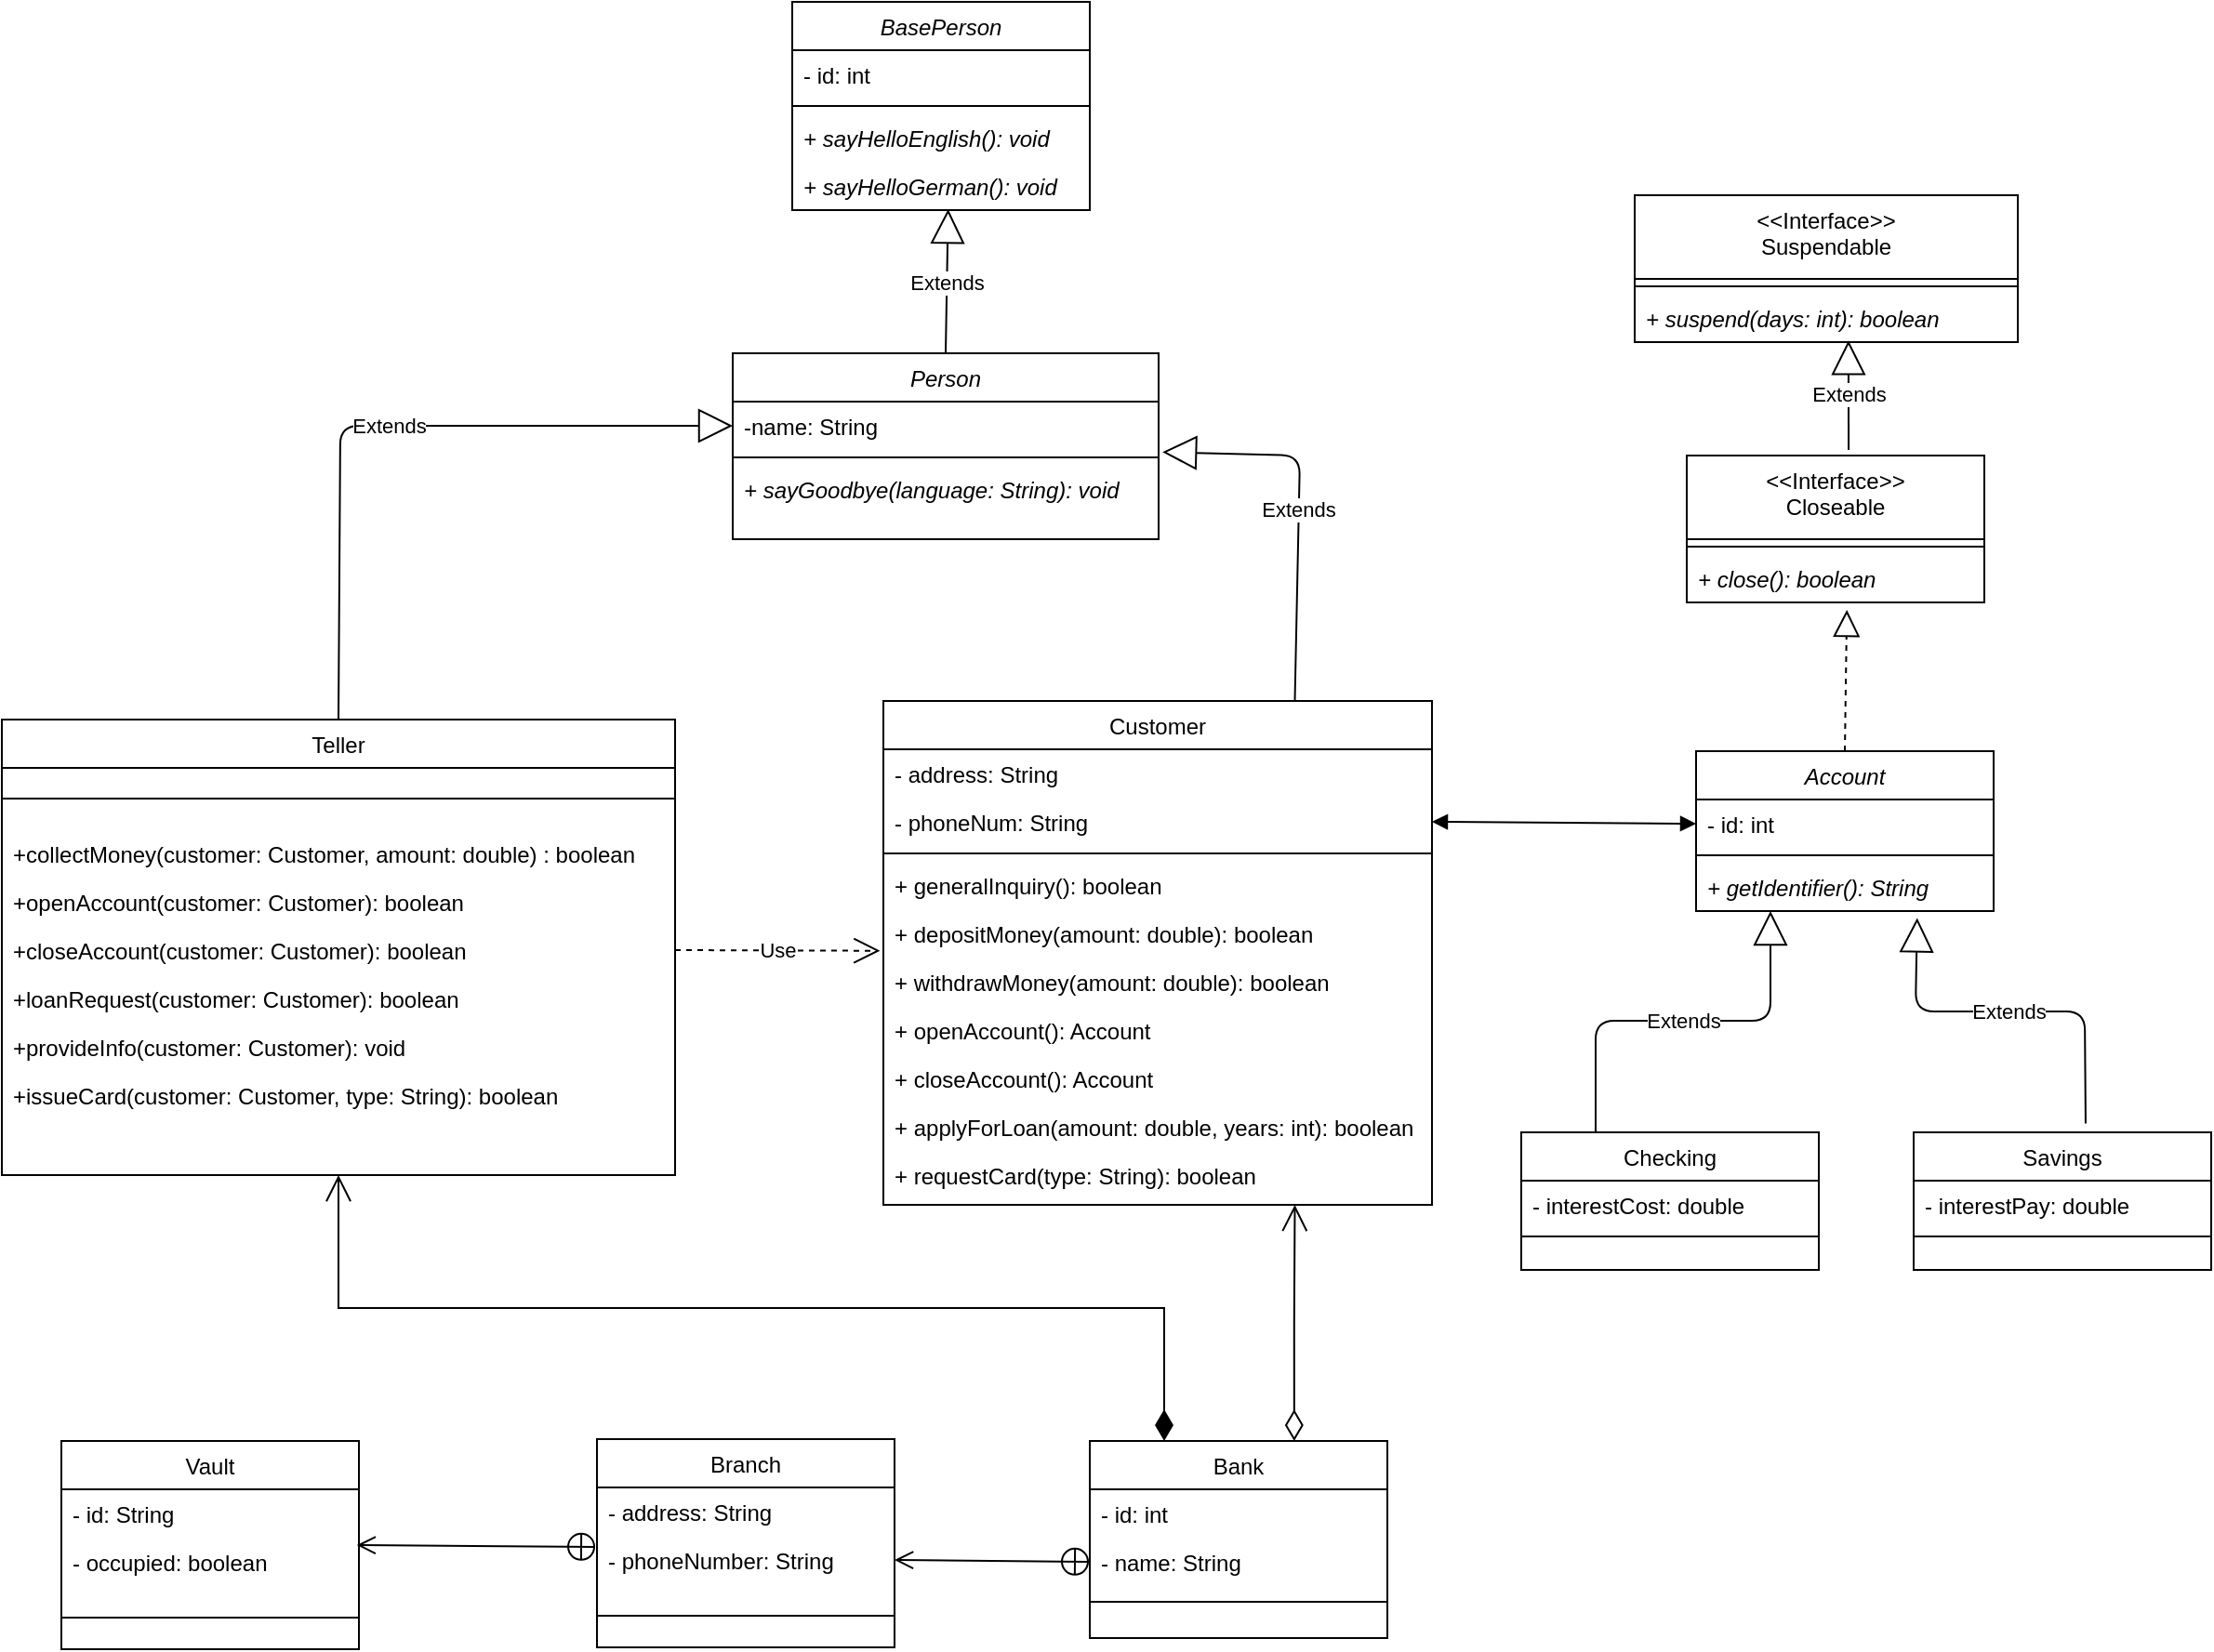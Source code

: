<mxfile version="20.7.4" type="device"><diagram id="C5RBs43oDa-KdzZeNtuy" name="Page-1"><mxGraphModel dx="2049" dy="1199" grid="0" gridSize="10" guides="1" tooltips="1" connect="1" arrows="1" fold="1" page="1" pageScale="1" pageWidth="827" pageHeight="1169" math="0" shadow="0"><root><mxCell id="WIyWlLk6GJQsqaUBKTNV-0"/><mxCell id="WIyWlLk6GJQsqaUBKTNV-1" parent="WIyWlLk6GJQsqaUBKTNV-0"/><mxCell id="zkfFHV4jXpPFQw0GAbJ--0" value="Teller" style="swimlane;fontStyle=0;align=center;verticalAlign=top;childLayout=stackLayout;horizontal=1;startSize=26;horizontalStack=0;resizeParent=1;resizeLast=0;collapsible=1;marginBottom=0;rounded=0;shadow=0;strokeWidth=1;" parent="WIyWlLk6GJQsqaUBKTNV-1" vertex="1"><mxGeometry x="76" y="511" width="362" height="245" as="geometry"><mxRectangle x="230" y="140" width="160" height="26" as="alternateBounds"/></mxGeometry></mxCell><mxCell id="zkfFHV4jXpPFQw0GAbJ--4" value="" style="line;html=1;strokeWidth=1;align=left;verticalAlign=middle;spacingTop=-1;spacingLeft=3;spacingRight=3;rotatable=0;labelPosition=right;points=[];portConstraint=eastwest;" parent="zkfFHV4jXpPFQw0GAbJ--0" vertex="1"><mxGeometry y="26" width="362" height="33" as="geometry"/></mxCell><mxCell id="zkfFHV4jXpPFQw0GAbJ--5" value="+collectMoney(customer: Customer, amount: double) : boolean" style="text;align=left;verticalAlign=top;spacingLeft=4;spacingRight=4;overflow=hidden;rotatable=0;points=[[0,0.5],[1,0.5]];portConstraint=eastwest;" parent="zkfFHV4jXpPFQw0GAbJ--0" vertex="1"><mxGeometry y="59" width="362" height="26" as="geometry"/></mxCell><mxCell id="2JxM8UlmAFkqMBroLjRq-3" value="+openAccount(customer: Customer): boolean" style="text;align=left;verticalAlign=top;spacingLeft=4;spacingRight=4;overflow=hidden;rotatable=0;points=[[0,0.5],[1,0.5]];portConstraint=eastwest;" parent="zkfFHV4jXpPFQw0GAbJ--0" vertex="1"><mxGeometry y="85" width="362" height="26" as="geometry"/></mxCell><mxCell id="2JxM8UlmAFkqMBroLjRq-4" value="+closeAccount(customer: Customer): boolean" style="text;align=left;verticalAlign=top;spacingLeft=4;spacingRight=4;overflow=hidden;rotatable=0;points=[[0,0.5],[1,0.5]];portConstraint=eastwest;" parent="zkfFHV4jXpPFQw0GAbJ--0" vertex="1"><mxGeometry y="111" width="362" height="26" as="geometry"/></mxCell><mxCell id="2JxM8UlmAFkqMBroLjRq-5" value="+loanRequest(customer: Customer): boolean" style="text;align=left;verticalAlign=top;spacingLeft=4;spacingRight=4;overflow=hidden;rotatable=0;points=[[0,0.5],[1,0.5]];portConstraint=eastwest;" parent="zkfFHV4jXpPFQw0GAbJ--0" vertex="1"><mxGeometry y="137" width="362" height="26" as="geometry"/></mxCell><mxCell id="2JxM8UlmAFkqMBroLjRq-6" value="+provideInfo(customer: Customer): void" style="text;align=left;verticalAlign=top;spacingLeft=4;spacingRight=4;overflow=hidden;rotatable=0;points=[[0,0.5],[1,0.5]];portConstraint=eastwest;" parent="zkfFHV4jXpPFQw0GAbJ--0" vertex="1"><mxGeometry y="163" width="362" height="26" as="geometry"/></mxCell><mxCell id="2JxM8UlmAFkqMBroLjRq-7" value="+issueCard(customer: Customer, type: String): boolean" style="text;align=left;verticalAlign=top;spacingLeft=4;spacingRight=4;overflow=hidden;rotatable=0;points=[[0,0.5],[1,0.5]];portConstraint=eastwest;" parent="zkfFHV4jXpPFQw0GAbJ--0" vertex="1"><mxGeometry y="189" width="362" height="26" as="geometry"/></mxCell><mxCell id="zkfFHV4jXpPFQw0GAbJ--17" value="Account" style="swimlane;fontStyle=2;align=center;verticalAlign=top;childLayout=stackLayout;horizontal=1;startSize=26;horizontalStack=0;resizeParent=1;resizeLast=0;collapsible=1;marginBottom=0;rounded=0;shadow=0;strokeWidth=1;" parent="WIyWlLk6GJQsqaUBKTNV-1" vertex="1"><mxGeometry x="987" y="528" width="160" height="86" as="geometry"><mxRectangle x="550" y="140" width="160" height="26" as="alternateBounds"/></mxGeometry></mxCell><mxCell id="zkfFHV4jXpPFQw0GAbJ--18" value="- id: int" style="text;align=left;verticalAlign=top;spacingLeft=4;spacingRight=4;overflow=hidden;rotatable=0;points=[[0,0.5],[1,0.5]];portConstraint=eastwest;" parent="zkfFHV4jXpPFQw0GAbJ--17" vertex="1"><mxGeometry y="26" width="160" height="26" as="geometry"/></mxCell><mxCell id="zkfFHV4jXpPFQw0GAbJ--23" value="" style="line;html=1;strokeWidth=1;align=left;verticalAlign=middle;spacingTop=-1;spacingLeft=3;spacingRight=3;rotatable=0;labelPosition=right;points=[];portConstraint=eastwest;" parent="zkfFHV4jXpPFQw0GAbJ--17" vertex="1"><mxGeometry y="52" width="160" height="8" as="geometry"/></mxCell><mxCell id="9L1p5aAtbspUq4mi50zd-62" value="+ getIdentifier(): String" style="text;strokeColor=none;fillColor=none;align=left;verticalAlign=top;spacingLeft=4;spacingRight=4;overflow=hidden;rotatable=0;points=[[0,0.5],[1,0.5]];portConstraint=eastwest;fontStyle=2" parent="zkfFHV4jXpPFQw0GAbJ--17" vertex="1"><mxGeometry y="60" width="160" height="26" as="geometry"/></mxCell><mxCell id="2JxM8UlmAFkqMBroLjRq-9" value="Person" style="swimlane;fontStyle=2;align=center;verticalAlign=top;childLayout=stackLayout;horizontal=1;startSize=26;horizontalStack=0;resizeParent=1;resizeLast=0;collapsible=1;marginBottom=0;rounded=0;shadow=0;strokeWidth=1;" parent="WIyWlLk6GJQsqaUBKTNV-1" vertex="1"><mxGeometry x="469" y="314" width="229" height="100" as="geometry"><mxRectangle x="230" y="140" width="160" height="26" as="alternateBounds"/></mxGeometry></mxCell><mxCell id="2JxM8UlmAFkqMBroLjRq-11" value="-name: String" style="text;align=left;verticalAlign=top;spacingLeft=4;spacingRight=4;overflow=hidden;rotatable=0;points=[[0,0.5],[1,0.5]];portConstraint=eastwest;rounded=0;shadow=0;html=0;" parent="2JxM8UlmAFkqMBroLjRq-9" vertex="1"><mxGeometry y="26" width="229" height="26" as="geometry"/></mxCell><mxCell id="2JxM8UlmAFkqMBroLjRq-12" value="" style="line;html=1;strokeWidth=1;align=left;verticalAlign=middle;spacingTop=-1;spacingLeft=3;spacingRight=3;rotatable=0;labelPosition=right;points=[];portConstraint=eastwest;" parent="2JxM8UlmAFkqMBroLjRq-9" vertex="1"><mxGeometry y="52" width="229" height="8" as="geometry"/></mxCell><mxCell id="9L1p5aAtbspUq4mi50zd-35" value="+ sayGoodbye(language: String): void" style="text;strokeColor=none;fillColor=none;align=left;verticalAlign=top;spacingLeft=4;spacingRight=4;overflow=hidden;rotatable=0;points=[[0,0.5],[1,0.5]];portConstraint=eastwest;fontStyle=2" parent="2JxM8UlmAFkqMBroLjRq-9" vertex="1"><mxGeometry y="60" width="229" height="26" as="geometry"/></mxCell><mxCell id="2JxM8UlmAFkqMBroLjRq-34" value="Customer" style="swimlane;fontStyle=0;align=center;verticalAlign=top;childLayout=stackLayout;horizontal=1;startSize=26;horizontalStack=0;resizeParent=1;resizeLast=0;collapsible=1;marginBottom=0;rounded=0;shadow=0;strokeWidth=1;" parent="WIyWlLk6GJQsqaUBKTNV-1" vertex="1"><mxGeometry x="550" y="501" width="295" height="271" as="geometry"><mxRectangle x="550" y="140" width="160" height="26" as="alternateBounds"/></mxGeometry></mxCell><mxCell id="2JxM8UlmAFkqMBroLjRq-35" value="- address: String" style="text;align=left;verticalAlign=top;spacingLeft=4;spacingRight=4;overflow=hidden;rotatable=0;points=[[0,0.5],[1,0.5]];portConstraint=eastwest;" parent="2JxM8UlmAFkqMBroLjRq-34" vertex="1"><mxGeometry y="26" width="295" height="26" as="geometry"/></mxCell><mxCell id="2JxM8UlmAFkqMBroLjRq-36" value="- phoneNum: String" style="text;align=left;verticalAlign=top;spacingLeft=4;spacingRight=4;overflow=hidden;rotatable=0;points=[[0,0.5],[1,0.5]];portConstraint=eastwest;rounded=0;shadow=0;html=0;" parent="2JxM8UlmAFkqMBroLjRq-34" vertex="1"><mxGeometry y="52" width="295" height="26" as="geometry"/></mxCell><mxCell id="2JxM8UlmAFkqMBroLjRq-40" value="" style="line;html=1;strokeWidth=1;align=left;verticalAlign=middle;spacingTop=-1;spacingLeft=3;spacingRight=3;rotatable=0;labelPosition=right;points=[];portConstraint=eastwest;" parent="2JxM8UlmAFkqMBroLjRq-34" vertex="1"><mxGeometry y="78" width="295" height="8" as="geometry"/></mxCell><mxCell id="2JxM8UlmAFkqMBroLjRq-41" value="+ generalInquiry(): boolean" style="text;align=left;verticalAlign=top;spacingLeft=4;spacingRight=4;overflow=hidden;rotatable=0;points=[[0,0.5],[1,0.5]];portConstraint=eastwest;" parent="2JxM8UlmAFkqMBroLjRq-34" vertex="1"><mxGeometry y="86" width="295" height="26" as="geometry"/></mxCell><mxCell id="2JxM8UlmAFkqMBroLjRq-42" value="+ depositMoney(amount: double): boolean" style="text;align=left;verticalAlign=top;spacingLeft=4;spacingRight=4;overflow=hidden;rotatable=0;points=[[0,0.5],[1,0.5]];portConstraint=eastwest;" parent="2JxM8UlmAFkqMBroLjRq-34" vertex="1"><mxGeometry y="112" width="295" height="26" as="geometry"/></mxCell><mxCell id="2JxM8UlmAFkqMBroLjRq-43" value="+ withdrawMoney(amount: double): boolean" style="text;align=left;verticalAlign=top;spacingLeft=4;spacingRight=4;overflow=hidden;rotatable=0;points=[[0,0.5],[1,0.5]];portConstraint=eastwest;" parent="2JxM8UlmAFkqMBroLjRq-34" vertex="1"><mxGeometry y="138" width="295" height="26" as="geometry"/></mxCell><mxCell id="2JxM8UlmAFkqMBroLjRq-44" value="+ openAccount(): Account" style="text;align=left;verticalAlign=top;spacingLeft=4;spacingRight=4;overflow=hidden;rotatable=0;points=[[0,0.5],[1,0.5]];portConstraint=eastwest;" parent="2JxM8UlmAFkqMBroLjRq-34" vertex="1"><mxGeometry y="164" width="295" height="26" as="geometry"/></mxCell><mxCell id="2JxM8UlmAFkqMBroLjRq-45" value="+ closeAccount(): Account" style="text;align=left;verticalAlign=top;spacingLeft=4;spacingRight=4;overflow=hidden;rotatable=0;points=[[0,0.5],[1,0.5]];portConstraint=eastwest;" parent="2JxM8UlmAFkqMBroLjRq-34" vertex="1"><mxGeometry y="190" width="295" height="26" as="geometry"/></mxCell><mxCell id="2JxM8UlmAFkqMBroLjRq-46" value="+ applyForLoan(amount: double, years: int): boolean" style="text;align=left;verticalAlign=top;spacingLeft=4;spacingRight=4;overflow=hidden;rotatable=0;points=[[0,0.5],[1,0.5]];portConstraint=eastwest;" parent="2JxM8UlmAFkqMBroLjRq-34" vertex="1"><mxGeometry y="216" width="295" height="26" as="geometry"/></mxCell><mxCell id="2JxM8UlmAFkqMBroLjRq-47" value="+ requestCard(type: String): boolean" style="text;align=left;verticalAlign=top;spacingLeft=4;spacingRight=4;overflow=hidden;rotatable=0;points=[[0,0.5],[1,0.5]];portConstraint=eastwest;" parent="2JxM8UlmAFkqMBroLjRq-34" vertex="1"><mxGeometry y="242" width="295" height="26" as="geometry"/></mxCell><mxCell id="2JxM8UlmAFkqMBroLjRq-49" value="Extends" style="endArrow=block;endSize=16;endFill=0;html=1;exitX=0.5;exitY=0;exitDx=0;exitDy=0;entryX=0;entryY=0.5;entryDx=0;entryDy=0;" parent="WIyWlLk6GJQsqaUBKTNV-1" source="zkfFHV4jXpPFQw0GAbJ--0" target="2JxM8UlmAFkqMBroLjRq-11" edge="1"><mxGeometry width="160" relative="1" as="geometry"><mxPoint x="326.3" y="512.96" as="sourcePoint"/><mxPoint x="463.107" y="368.184" as="targetPoint"/><Array as="points"><mxPoint x="258" y="353"/></Array></mxGeometry></mxCell><mxCell id="2JxM8UlmAFkqMBroLjRq-50" value="Extends" style="endArrow=block;endSize=16;endFill=0;html=1;exitX=0.75;exitY=0;exitDx=0;exitDy=0;entryX=1.009;entryY=1.043;entryDx=0;entryDy=0;entryPerimeter=0;" parent="WIyWlLk6GJQsqaUBKTNV-1" source="2JxM8UlmAFkqMBroLjRq-34" target="2JxM8UlmAFkqMBroLjRq-11" edge="1"><mxGeometry width="160" relative="1" as="geometry"><mxPoint x="713" y="432" as="sourcePoint"/><mxPoint x="729" y="389" as="targetPoint"/><Array as="points"><mxPoint x="774" y="369"/></Array></mxGeometry></mxCell><mxCell id="2JxM8UlmAFkqMBroLjRq-51" value="Checking" style="swimlane;fontStyle=0;align=center;verticalAlign=top;childLayout=stackLayout;horizontal=1;startSize=26;horizontalStack=0;resizeParent=1;resizeLast=0;collapsible=1;marginBottom=0;rounded=0;shadow=0;strokeWidth=1;" parent="WIyWlLk6GJQsqaUBKTNV-1" vertex="1"><mxGeometry x="893" y="733" width="160" height="74" as="geometry"><mxRectangle x="550" y="140" width="160" height="26" as="alternateBounds"/></mxGeometry></mxCell><mxCell id="2JxM8UlmAFkqMBroLjRq-52" value="- interestCost: double" style="text;align=left;verticalAlign=top;spacingLeft=4;spacingRight=4;overflow=hidden;rotatable=0;points=[[0,0.5],[1,0.5]];portConstraint=eastwest;" parent="2JxM8UlmAFkqMBroLjRq-51" vertex="1"><mxGeometry y="26" width="160" height="26" as="geometry"/></mxCell><mxCell id="2JxM8UlmAFkqMBroLjRq-54" value="" style="line;html=1;strokeWidth=1;align=left;verticalAlign=middle;spacingTop=-1;spacingLeft=3;spacingRight=3;rotatable=0;labelPosition=right;points=[];portConstraint=eastwest;" parent="2JxM8UlmAFkqMBroLjRq-51" vertex="1"><mxGeometry y="52" width="160" height="8" as="geometry"/></mxCell><mxCell id="2JxM8UlmAFkqMBroLjRq-55" value="Savings" style="swimlane;fontStyle=0;align=center;verticalAlign=top;childLayout=stackLayout;horizontal=1;startSize=26;horizontalStack=0;resizeParent=1;resizeLast=0;collapsible=1;marginBottom=0;rounded=0;shadow=0;strokeWidth=1;" parent="WIyWlLk6GJQsqaUBKTNV-1" vertex="1"><mxGeometry x="1104" y="733" width="160" height="74" as="geometry"><mxRectangle x="550" y="140" width="160" height="26" as="alternateBounds"/></mxGeometry></mxCell><mxCell id="2JxM8UlmAFkqMBroLjRq-56" value="- interestPay: double" style="text;align=left;verticalAlign=top;spacingLeft=4;spacingRight=4;overflow=hidden;rotatable=0;points=[[0,0.5],[1,0.5]];portConstraint=eastwest;" parent="2JxM8UlmAFkqMBroLjRq-55" vertex="1"><mxGeometry y="26" width="160" height="26" as="geometry"/></mxCell><mxCell id="2JxM8UlmAFkqMBroLjRq-58" value="" style="line;html=1;strokeWidth=1;align=left;verticalAlign=middle;spacingTop=-1;spacingLeft=3;spacingRight=3;rotatable=0;labelPosition=right;points=[];portConstraint=eastwest;" parent="2JxM8UlmAFkqMBroLjRq-55" vertex="1"><mxGeometry y="52" width="160" height="8" as="geometry"/></mxCell><mxCell id="2JxM8UlmAFkqMBroLjRq-59" value="Extends" style="endArrow=block;endSize=16;endFill=0;html=1;exitX=0.578;exitY=-0.064;exitDx=0;exitDy=0;exitPerimeter=0;entryX=0.743;entryY=1.143;entryDx=0;entryDy=0;entryPerimeter=0;" parent="WIyWlLk6GJQsqaUBKTNV-1" source="2JxM8UlmAFkqMBroLjRq-55" target="9L1p5aAtbspUq4mi50zd-62" edge="1"><mxGeometry width="160" relative="1" as="geometry"><mxPoint x="1196.12" y="731.446" as="sourcePoint"/><mxPoint x="1105" y="611" as="targetPoint"/><Array as="points"><mxPoint x="1196" y="668"/><mxPoint x="1105" y="668"/></Array></mxGeometry></mxCell><mxCell id="2JxM8UlmAFkqMBroLjRq-60" value="Extends" style="endArrow=block;endSize=16;endFill=0;html=1;entryX=0.25;entryY=1;entryDx=0;entryDy=0;exitX=0.25;exitY=0;exitDx=0;exitDy=0;" parent="WIyWlLk6GJQsqaUBKTNV-1" source="2JxM8UlmAFkqMBroLjRq-51" target="zkfFHV4jXpPFQw0GAbJ--17" edge="1"><mxGeometry width="160" relative="1" as="geometry"><mxPoint x="940" y="730" as="sourcePoint"/><mxPoint x="1084" y="501" as="targetPoint"/><Array as="points"><mxPoint x="933" y="673"/><mxPoint x="1027" y="673"/></Array></mxGeometry></mxCell><mxCell id="2JxM8UlmAFkqMBroLjRq-62" value="Bank" style="swimlane;fontStyle=0;align=center;verticalAlign=top;childLayout=stackLayout;horizontal=1;startSize=26;horizontalStack=0;resizeParent=1;resizeLast=0;collapsible=1;marginBottom=0;rounded=0;shadow=0;strokeWidth=1;" parent="WIyWlLk6GJQsqaUBKTNV-1" vertex="1"><mxGeometry x="661" y="899" width="160" height="106" as="geometry"><mxRectangle x="550" y="140" width="160" height="26" as="alternateBounds"/></mxGeometry></mxCell><mxCell id="2JxM8UlmAFkqMBroLjRq-63" value="- id: int" style="text;align=left;verticalAlign=top;spacingLeft=4;spacingRight=4;overflow=hidden;rotatable=0;points=[[0,0.5],[1,0.5]];portConstraint=eastwest;" parent="2JxM8UlmAFkqMBroLjRq-62" vertex="1"><mxGeometry y="26" width="160" height="26" as="geometry"/></mxCell><mxCell id="2JxM8UlmAFkqMBroLjRq-64" value="- name: String" style="text;align=left;verticalAlign=top;spacingLeft=4;spacingRight=4;overflow=hidden;rotatable=0;points=[[0,0.5],[1,0.5]];portConstraint=eastwest;rounded=0;shadow=0;html=0;" parent="2JxM8UlmAFkqMBroLjRq-62" vertex="1"><mxGeometry y="52" width="160" height="26" as="geometry"/></mxCell><mxCell id="2JxM8UlmAFkqMBroLjRq-66" value="" style="line;html=1;strokeWidth=1;align=left;verticalAlign=middle;spacingTop=-1;spacingLeft=3;spacingRight=3;rotatable=0;labelPosition=right;points=[];portConstraint=eastwest;" parent="2JxM8UlmAFkqMBroLjRq-62" vertex="1"><mxGeometry y="78" width="160" height="17" as="geometry"/></mxCell><mxCell id="9L1p5aAtbspUq4mi50zd-19" value="&lt;&lt;Interface&gt;&gt;&#10;Suspendable" style="swimlane;fontStyle=0;align=center;verticalAlign=top;childLayout=stackLayout;horizontal=1;startSize=45;horizontalStack=0;resizeParent=1;resizeParentMax=0;resizeLast=0;collapsible=1;marginBottom=0;" parent="WIyWlLk6GJQsqaUBKTNV-1" vertex="1"><mxGeometry x="954" y="229" width="206" height="79" as="geometry"/></mxCell><mxCell id="9L1p5aAtbspUq4mi50zd-21" value="" style="line;strokeWidth=1;fillColor=none;align=left;verticalAlign=middle;spacingTop=-1;spacingLeft=3;spacingRight=3;rotatable=0;labelPosition=right;points=[];portConstraint=eastwest;strokeColor=inherit;" parent="9L1p5aAtbspUq4mi50zd-19" vertex="1"><mxGeometry y="45" width="206" height="8" as="geometry"/></mxCell><mxCell id="9L1p5aAtbspUq4mi50zd-23" value="+ suspend(days: int): boolean" style="text;strokeColor=none;fillColor=none;align=left;verticalAlign=top;spacingLeft=4;spacingRight=4;overflow=hidden;rotatable=0;points=[[0,0.5],[1,0.5]];portConstraint=eastwest;fontStyle=2" parent="9L1p5aAtbspUq4mi50zd-19" vertex="1"><mxGeometry y="53" width="206" height="26" as="geometry"/></mxCell><mxCell id="9L1p5aAtbspUq4mi50zd-26" value="&lt;&lt;Interface&gt;&gt;&#10;Closeable&#10;" style="swimlane;fontStyle=0;align=center;verticalAlign=top;childLayout=stackLayout;horizontal=1;startSize=45;horizontalStack=0;resizeParent=1;resizeParentMax=0;resizeLast=0;collapsible=1;marginBottom=0;" parent="WIyWlLk6GJQsqaUBKTNV-1" vertex="1"><mxGeometry x="982" y="369" width="160" height="79" as="geometry"/></mxCell><mxCell id="9L1p5aAtbspUq4mi50zd-27" value="" style="line;strokeWidth=1;fillColor=none;align=left;verticalAlign=middle;spacingTop=-1;spacingLeft=3;spacingRight=3;rotatable=0;labelPosition=right;points=[];portConstraint=eastwest;strokeColor=inherit;" parent="9L1p5aAtbspUq4mi50zd-26" vertex="1"><mxGeometry y="45" width="160" height="8" as="geometry"/></mxCell><mxCell id="9L1p5aAtbspUq4mi50zd-28" value="+ close(): boolean" style="text;strokeColor=none;fillColor=none;align=left;verticalAlign=top;spacingLeft=4;spacingRight=4;overflow=hidden;rotatable=0;points=[[0,0.5],[1,0.5]];portConstraint=eastwest;fontStyle=2" parent="9L1p5aAtbspUq4mi50zd-26" vertex="1"><mxGeometry y="53" width="160" height="26" as="geometry"/></mxCell><mxCell id="9L1p5aAtbspUq4mi50zd-29" value="Extends" style="endArrow=block;endSize=16;endFill=0;html=1;rounded=0;entryX=0.558;entryY=0.966;entryDx=0;entryDy=0;entryPerimeter=0;exitX=0.544;exitY=-0.038;exitDx=0;exitDy=0;exitPerimeter=0;" parent="WIyWlLk6GJQsqaUBKTNV-1" source="9L1p5aAtbspUq4mi50zd-26" target="9L1p5aAtbspUq4mi50zd-23" edge="1"><mxGeometry width="160" relative="1" as="geometry"><mxPoint x="730" y="619" as="sourcePoint"/><mxPoint x="890" y="619" as="targetPoint"/></mxGeometry></mxCell><mxCell id="9L1p5aAtbspUq4mi50zd-30" value="" style="endArrow=block;dashed=1;endFill=0;endSize=12;html=1;rounded=0;entryX=0.538;entryY=1.154;entryDx=0;entryDy=0;entryPerimeter=0;exitX=0.5;exitY=0;exitDx=0;exitDy=0;" parent="WIyWlLk6GJQsqaUBKTNV-1" source="zkfFHV4jXpPFQw0GAbJ--17" target="9L1p5aAtbspUq4mi50zd-28" edge="1"><mxGeometry width="160" relative="1" as="geometry"><mxPoint x="690" y="619" as="sourcePoint"/><mxPoint x="850" y="619" as="targetPoint"/></mxGeometry></mxCell><mxCell id="9L1p5aAtbspUq4mi50zd-38" value="Extends" style="endArrow=block;endSize=16;endFill=0;html=1;rounded=0;exitX=0.5;exitY=0;exitDx=0;exitDy=0;entryX=0.524;entryY=0.982;entryDx=0;entryDy=0;entryPerimeter=0;" parent="WIyWlLk6GJQsqaUBKTNV-1" source="2JxM8UlmAFkqMBroLjRq-9" target="9L1p5aAtbspUq4mi50zd-78" edge="1"><mxGeometry width="160" relative="1" as="geometry"><mxPoint x="690" y="438" as="sourcePoint"/><mxPoint x="618" y="247.0" as="targetPoint"/></mxGeometry></mxCell><mxCell id="9L1p5aAtbspUq4mi50zd-52" value="" style="endArrow=open;html=1;endSize=12;startArrow=diamondThin;startSize=14;startFill=0;edgeStyle=orthogonalEdgeStyle;align=left;verticalAlign=bottom;rounded=0;exitX=0.687;exitY=0;exitDx=0;exitDy=0;exitPerimeter=0;entryX=0.75;entryY=1;entryDx=0;entryDy=0;" parent="WIyWlLk6GJQsqaUBKTNV-1" source="2JxM8UlmAFkqMBroLjRq-62" target="2JxM8UlmAFkqMBroLjRq-34" edge="1"><mxGeometry x="-1" y="3" relative="1" as="geometry"><mxPoint x="690" y="694" as="sourcePoint"/><mxPoint x="850" y="694" as="targetPoint"/></mxGeometry></mxCell><mxCell id="9L1p5aAtbspUq4mi50zd-53" value="" style="endArrow=open;html=1;endSize=12;startArrow=diamondThin;startSize=14;startFill=1;edgeStyle=orthogonalEdgeStyle;align=left;verticalAlign=bottom;rounded=0;exitX=0.25;exitY=0;exitDx=0;exitDy=0;entryX=0.5;entryY=1;entryDx=0;entryDy=0;" parent="WIyWlLk6GJQsqaUBKTNV-1" source="2JxM8UlmAFkqMBroLjRq-62" target="zkfFHV4jXpPFQw0GAbJ--0" edge="1"><mxGeometry x="-1" y="3" relative="1" as="geometry"><mxPoint x="690" y="694" as="sourcePoint"/><mxPoint x="457" y="753" as="targetPoint"/></mxGeometry></mxCell><mxCell id="9L1p5aAtbspUq4mi50zd-60" value="" style="endArrow=block;startArrow=block;endFill=1;startFill=1;html=1;rounded=0;exitX=1;exitY=0.5;exitDx=0;exitDy=0;entryX=0;entryY=0.5;entryDx=0;entryDy=0;" parent="WIyWlLk6GJQsqaUBKTNV-1" source="2JxM8UlmAFkqMBroLjRq-36" target="zkfFHV4jXpPFQw0GAbJ--18" edge="1"><mxGeometry width="160" relative="1" as="geometry"><mxPoint x="873" y="652" as="sourcePoint"/><mxPoint x="1033" y="652" as="targetPoint"/></mxGeometry></mxCell><mxCell id="9L1p5aAtbspUq4mi50zd-73" value="BasePerson" style="swimlane;fontStyle=2;align=center;verticalAlign=top;childLayout=stackLayout;horizontal=1;startSize=26;horizontalStack=0;resizeParent=1;resizeParentMax=0;resizeLast=0;collapsible=1;marginBottom=0;" parent="WIyWlLk6GJQsqaUBKTNV-1" vertex="1"><mxGeometry x="501" y="125" width="160" height="112" as="geometry"/></mxCell><mxCell id="9L1p5aAtbspUq4mi50zd-74" value="- id: int" style="text;strokeColor=none;fillColor=none;align=left;verticalAlign=top;spacingLeft=4;spacingRight=4;overflow=hidden;rotatable=0;points=[[0,0.5],[1,0.5]];portConstraint=eastwest;" parent="9L1p5aAtbspUq4mi50zd-73" vertex="1"><mxGeometry y="26" width="160" height="26" as="geometry"/></mxCell><mxCell id="9L1p5aAtbspUq4mi50zd-75" value="" style="line;strokeWidth=1;fillColor=none;align=left;verticalAlign=middle;spacingTop=-1;spacingLeft=3;spacingRight=3;rotatable=0;labelPosition=right;points=[];portConstraint=eastwest;strokeColor=inherit;" parent="9L1p5aAtbspUq4mi50zd-73" vertex="1"><mxGeometry y="52" width="160" height="8" as="geometry"/></mxCell><mxCell id="9L1p5aAtbspUq4mi50zd-76" value="+ sayHelloEnglish(): void" style="text;strokeColor=none;fillColor=none;align=left;verticalAlign=top;spacingLeft=4;spacingRight=4;overflow=hidden;rotatable=0;points=[[0,0.5],[1,0.5]];portConstraint=eastwest;fontStyle=2" parent="9L1p5aAtbspUq4mi50zd-73" vertex="1"><mxGeometry y="60" width="160" height="26" as="geometry"/></mxCell><mxCell id="9L1p5aAtbspUq4mi50zd-78" value="+ sayHelloGerman(): void" style="text;strokeColor=none;fillColor=none;align=left;verticalAlign=top;spacingLeft=4;spacingRight=4;overflow=hidden;rotatable=0;points=[[0,0.5],[1,0.5]];portConstraint=eastwest;fontStyle=2" parent="9L1p5aAtbspUq4mi50zd-73" vertex="1"><mxGeometry y="86" width="160" height="26" as="geometry"/></mxCell><mxCell id="9L1p5aAtbspUq4mi50zd-79" value="Use" style="endArrow=open;endSize=12;dashed=1;html=1;rounded=0;exitX=1;exitY=0.5;exitDx=0;exitDy=0;entryX=-0.006;entryY=0.86;entryDx=0;entryDy=0;entryPerimeter=0;" parent="WIyWlLk6GJQsqaUBKTNV-1" source="2JxM8UlmAFkqMBroLjRq-4" target="2JxM8UlmAFkqMBroLjRq-42" edge="1"><mxGeometry width="160" relative="1" as="geometry"><mxPoint x="416" y="639" as="sourcePoint"/><mxPoint x="550" y="627" as="targetPoint"/></mxGeometry></mxCell><mxCell id="suJ9axyi_z5UWAV_gMVi-0" value="Branch" style="swimlane;fontStyle=0;align=center;verticalAlign=top;childLayout=stackLayout;horizontal=1;startSize=26;horizontalStack=0;resizeParent=1;resizeParentMax=0;resizeLast=0;collapsible=1;marginBottom=0;" parent="WIyWlLk6GJQsqaUBKTNV-1" vertex="1"><mxGeometry x="396" y="898" width="160" height="112" as="geometry"/></mxCell><mxCell id="suJ9axyi_z5UWAV_gMVi-1" value="- address: String" style="text;strokeColor=none;fillColor=none;align=left;verticalAlign=top;spacingLeft=4;spacingRight=4;overflow=hidden;rotatable=0;points=[[0,0.5],[1,0.5]];portConstraint=eastwest;" parent="suJ9axyi_z5UWAV_gMVi-0" vertex="1"><mxGeometry y="26" width="160" height="26" as="geometry"/></mxCell><mxCell id="suJ9axyi_z5UWAV_gMVi-4" value="- phoneNumber: String" style="text;strokeColor=none;fillColor=none;align=left;verticalAlign=top;spacingLeft=4;spacingRight=4;overflow=hidden;rotatable=0;points=[[0,0.5],[1,0.5]];portConstraint=eastwest;" parent="suJ9axyi_z5UWAV_gMVi-0" vertex="1"><mxGeometry y="52" width="160" height="26" as="geometry"/></mxCell><mxCell id="suJ9axyi_z5UWAV_gMVi-2" value="" style="line;strokeWidth=1;fillColor=none;align=left;verticalAlign=middle;spacingTop=-1;spacingLeft=3;spacingRight=3;rotatable=0;labelPosition=right;points=[];portConstraint=eastwest;strokeColor=inherit;" parent="suJ9axyi_z5UWAV_gMVi-0" vertex="1"><mxGeometry y="78" width="160" height="34" as="geometry"/></mxCell><mxCell id="suJ9axyi_z5UWAV_gMVi-5" value="" style="endArrow=open;startArrow=circlePlus;endFill=0;startFill=0;endSize=8;html=1;rounded=0;exitX=0;exitY=0.5;exitDx=0;exitDy=0;entryX=1;entryY=0.5;entryDx=0;entryDy=0;" parent="WIyWlLk6GJQsqaUBKTNV-1" source="2JxM8UlmAFkqMBroLjRq-64" target="suJ9axyi_z5UWAV_gMVi-4" edge="1"><mxGeometry width="160" relative="1" as="geometry"><mxPoint x="738" y="789" as="sourcePoint"/><mxPoint x="898" y="789" as="targetPoint"/></mxGeometry></mxCell><mxCell id="uBXvhKZq9AbM12ReGnq7-4" value="Vault" style="swimlane;fontStyle=0;align=center;verticalAlign=top;childLayout=stackLayout;horizontal=1;startSize=26;horizontalStack=0;resizeParent=1;resizeParentMax=0;resizeLast=0;collapsible=1;marginBottom=0;" vertex="1" parent="WIyWlLk6GJQsqaUBKTNV-1"><mxGeometry x="108" y="899" width="160" height="112" as="geometry"/></mxCell><mxCell id="uBXvhKZq9AbM12ReGnq7-5" value="- id: String" style="text;strokeColor=none;fillColor=none;align=left;verticalAlign=top;spacingLeft=4;spacingRight=4;overflow=hidden;rotatable=0;points=[[0,0.5],[1,0.5]];portConstraint=eastwest;" vertex="1" parent="uBXvhKZq9AbM12ReGnq7-4"><mxGeometry y="26" width="160" height="26" as="geometry"/></mxCell><mxCell id="uBXvhKZq9AbM12ReGnq7-6" value="- occupied: boolean" style="text;strokeColor=none;fillColor=none;align=left;verticalAlign=top;spacingLeft=4;spacingRight=4;overflow=hidden;rotatable=0;points=[[0,0.5],[1,0.5]];portConstraint=eastwest;" vertex="1" parent="uBXvhKZq9AbM12ReGnq7-4"><mxGeometry y="52" width="160" height="26" as="geometry"/></mxCell><mxCell id="uBXvhKZq9AbM12ReGnq7-7" value="" style="line;strokeWidth=1;fillColor=none;align=left;verticalAlign=middle;spacingTop=-1;spacingLeft=3;spacingRight=3;rotatable=0;labelPosition=right;points=[];portConstraint=eastwest;strokeColor=inherit;" vertex="1" parent="uBXvhKZq9AbM12ReGnq7-4"><mxGeometry y="78" width="160" height="34" as="geometry"/></mxCell><mxCell id="uBXvhKZq9AbM12ReGnq7-8" value="" style="endArrow=open;startArrow=circlePlus;endFill=0;startFill=0;endSize=8;html=1;rounded=0;entryX=0.993;entryY=0.154;entryDx=0;entryDy=0;entryPerimeter=0;exitX=-0.003;exitY=0.229;exitDx=0;exitDy=0;exitPerimeter=0;" edge="1" parent="WIyWlLk6GJQsqaUBKTNV-1" source="suJ9axyi_z5UWAV_gMVi-4" target="uBXvhKZq9AbM12ReGnq7-6"><mxGeometry width="160" relative="1" as="geometry"><mxPoint x="646" y="942" as="sourcePoint"/><mxPoint x="806" y="942" as="targetPoint"/></mxGeometry></mxCell></root></mxGraphModel></diagram></mxfile>